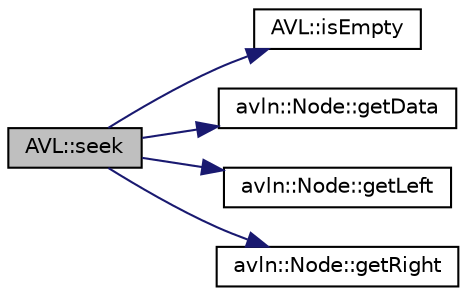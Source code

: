 digraph "AVL::seek"
{
  edge [fontname="Helvetica",fontsize="10",labelfontname="Helvetica",labelfontsize="10"];
  node [fontname="Helvetica",fontsize="10",shape=record];
  rankdir="LR";
  Node1 [label="AVL::seek",height=0.2,width=0.4,color="black", fillcolor="grey75", style="filled", fontcolor="black"];
  Node1 -> Node2 [color="midnightblue",fontsize="10",style="solid"];
  Node2 [label="AVL::isEmpty",height=0.2,width=0.4,color="black", fillcolor="white", style="filled",URL="$class_a_v_l.html#a35afbbeff81a2a58dc4a341ccc0f6ce2"];
  Node1 -> Node3 [color="midnightblue",fontsize="10",style="solid"];
  Node3 [label="avln::Node::getData",height=0.2,width=0.4,color="black", fillcolor="white", style="filled",URL="$classavln_1_1_node.html#a952cbab61543d622bfe13beb872322a0"];
  Node1 -> Node4 [color="midnightblue",fontsize="10",style="solid"];
  Node4 [label="avln::Node::getLeft",height=0.2,width=0.4,color="black", fillcolor="white", style="filled",URL="$classavln_1_1_node.html#ad39cf45af29db3be415f812495c1c201"];
  Node1 -> Node5 [color="midnightblue",fontsize="10",style="solid"];
  Node5 [label="avln::Node::getRight",height=0.2,width=0.4,color="black", fillcolor="white", style="filled",URL="$classavln_1_1_node.html#ae6e852e00c029d06ae34c0a415a13812"];
}
